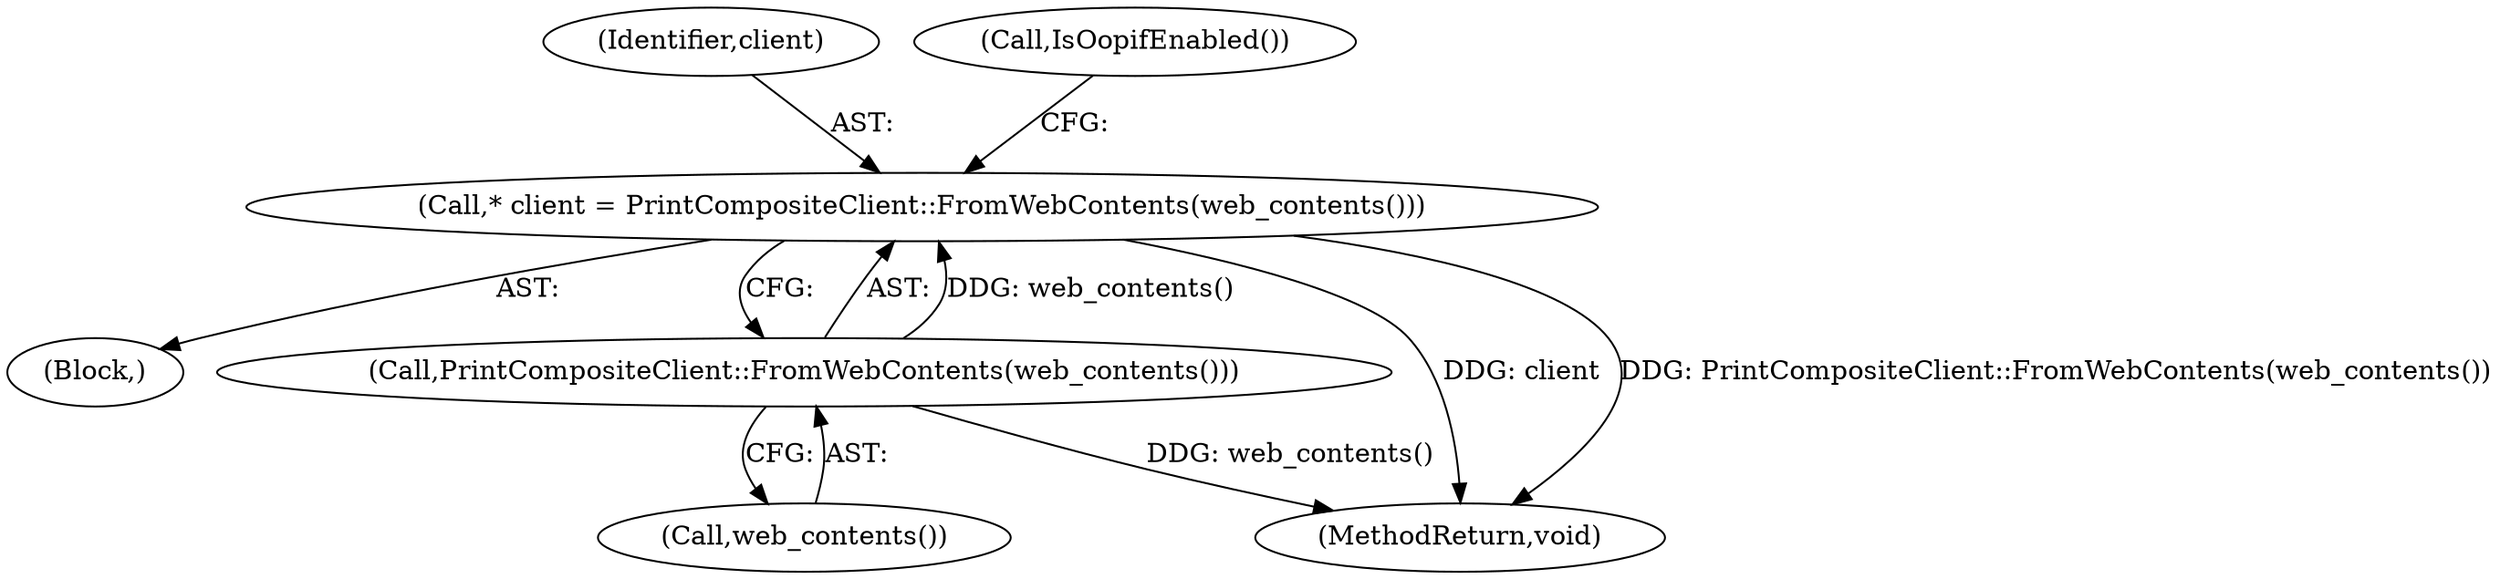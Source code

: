 digraph "0_Chrome_9c391ac04f9ac478c8b0e43b359c2b43a6c892ab_4@pointer" {
"1000151" [label="(Call,* client = PrintCompositeClient::FromWebContents(web_contents()))"];
"1000153" [label="(Call,PrintCompositeClient::FromWebContents(web_contents()))"];
"1000152" [label="(Identifier,client)"];
"1000157" [label="(Call,IsOopifEnabled())"];
"1000137" [label="(Block,)"];
"1000153" [label="(Call,PrintCompositeClient::FromWebContents(web_contents()))"];
"1000154" [label="(Call,web_contents())"];
"1000222" [label="(MethodReturn,void)"];
"1000151" [label="(Call,* client = PrintCompositeClient::FromWebContents(web_contents()))"];
"1000151" -> "1000137"  [label="AST: "];
"1000151" -> "1000153"  [label="CFG: "];
"1000152" -> "1000151"  [label="AST: "];
"1000153" -> "1000151"  [label="AST: "];
"1000157" -> "1000151"  [label="CFG: "];
"1000151" -> "1000222"  [label="DDG: client"];
"1000151" -> "1000222"  [label="DDG: PrintCompositeClient::FromWebContents(web_contents())"];
"1000153" -> "1000151"  [label="DDG: web_contents()"];
"1000153" -> "1000154"  [label="CFG: "];
"1000154" -> "1000153"  [label="AST: "];
"1000153" -> "1000222"  [label="DDG: web_contents()"];
}
